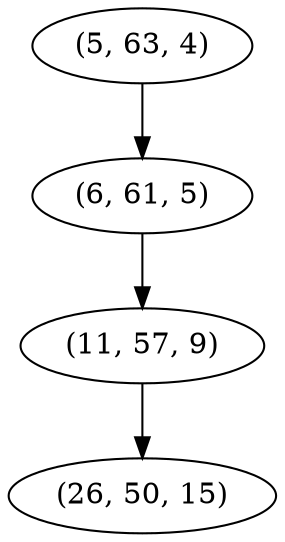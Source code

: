digraph tree {
    "(5, 63, 4)";
    "(6, 61, 5)";
    "(11, 57, 9)";
    "(26, 50, 15)";
    "(5, 63, 4)" -> "(6, 61, 5)";
    "(6, 61, 5)" -> "(11, 57, 9)";
    "(11, 57, 9)" -> "(26, 50, 15)";
}
